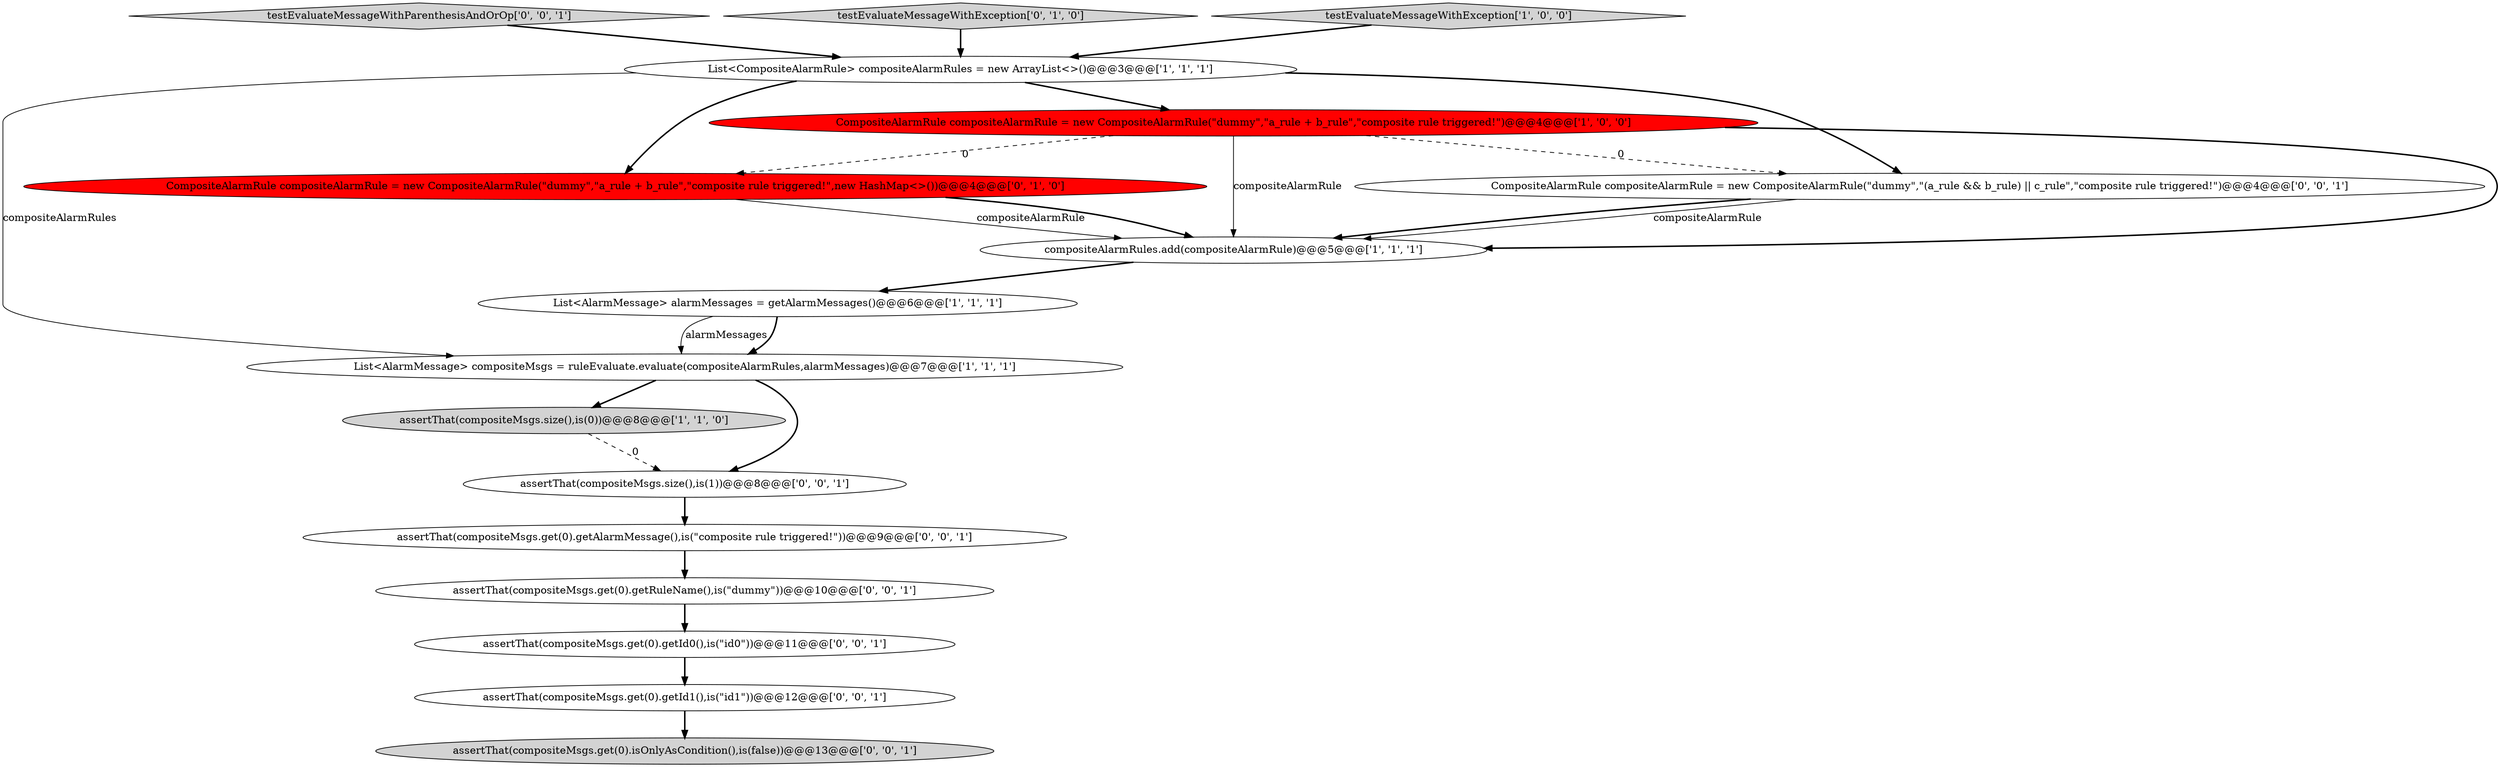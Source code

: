digraph {
4 [style = filled, label = "assertThat(compositeMsgs.size(),is(0))@@@8@@@['1', '1', '0']", fillcolor = lightgray, shape = ellipse image = "AAA0AAABBB1BBB"];
12 [style = filled, label = "assertThat(compositeMsgs.size(),is(1))@@@8@@@['0', '0', '1']", fillcolor = white, shape = ellipse image = "AAA0AAABBB3BBB"];
8 [style = filled, label = "CompositeAlarmRule compositeAlarmRule = new CompositeAlarmRule(\"dummy\",\"a_rule + b_rule\",\"composite rule triggered!\",new HashMap<>())@@@4@@@['0', '1', '0']", fillcolor = red, shape = ellipse image = "AAA1AAABBB2BBB"];
14 [style = filled, label = "assertThat(compositeMsgs.get(0).getId0(),is(\"id0\"))@@@11@@@['0', '0', '1']", fillcolor = white, shape = ellipse image = "AAA0AAABBB3BBB"];
15 [style = filled, label = "assertThat(compositeMsgs.get(0).getRuleName(),is(\"dummy\"))@@@10@@@['0', '0', '1']", fillcolor = white, shape = ellipse image = "AAA0AAABBB3BBB"];
0 [style = filled, label = "compositeAlarmRules.add(compositeAlarmRule)@@@5@@@['1', '1', '1']", fillcolor = white, shape = ellipse image = "AAA0AAABBB1BBB"];
16 [style = filled, label = "testEvaluateMessageWithParenthesisAndOrOp['0', '0', '1']", fillcolor = lightgray, shape = diamond image = "AAA0AAABBB3BBB"];
11 [style = filled, label = "CompositeAlarmRule compositeAlarmRule = new CompositeAlarmRule(\"dummy\",\"(a_rule && b_rule) || c_rule\",\"composite rule triggered!\")@@@4@@@['0', '0', '1']", fillcolor = white, shape = ellipse image = "AAA0AAABBB3BBB"];
13 [style = filled, label = "assertThat(compositeMsgs.get(0).getAlarmMessage(),is(\"composite rule triggered!\"))@@@9@@@['0', '0', '1']", fillcolor = white, shape = ellipse image = "AAA0AAABBB3BBB"];
1 [style = filled, label = "List<AlarmMessage> compositeMsgs = ruleEvaluate.evaluate(compositeAlarmRules,alarmMessages)@@@7@@@['1', '1', '1']", fillcolor = white, shape = ellipse image = "AAA0AAABBB1BBB"];
2 [style = filled, label = "List<CompositeAlarmRule> compositeAlarmRules = new ArrayList<>()@@@3@@@['1', '1', '1']", fillcolor = white, shape = ellipse image = "AAA0AAABBB1BBB"];
6 [style = filled, label = "List<AlarmMessage> alarmMessages = getAlarmMessages()@@@6@@@['1', '1', '1']", fillcolor = white, shape = ellipse image = "AAA0AAABBB1BBB"];
9 [style = filled, label = "assertThat(compositeMsgs.get(0).getId1(),is(\"id1\"))@@@12@@@['0', '0', '1']", fillcolor = white, shape = ellipse image = "AAA0AAABBB3BBB"];
10 [style = filled, label = "assertThat(compositeMsgs.get(0).isOnlyAsCondition(),is(false))@@@13@@@['0', '0', '1']", fillcolor = lightgray, shape = ellipse image = "AAA0AAABBB3BBB"];
7 [style = filled, label = "testEvaluateMessageWithException['0', '1', '0']", fillcolor = lightgray, shape = diamond image = "AAA0AAABBB2BBB"];
3 [style = filled, label = "CompositeAlarmRule compositeAlarmRule = new CompositeAlarmRule(\"dummy\",\"a_rule + b_rule\",\"composite rule triggered!\")@@@4@@@['1', '0', '0']", fillcolor = red, shape = ellipse image = "AAA1AAABBB1BBB"];
5 [style = filled, label = "testEvaluateMessageWithException['1', '0', '0']", fillcolor = lightgray, shape = diamond image = "AAA0AAABBB1BBB"];
1->4 [style = bold, label=""];
3->0 [style = solid, label="compositeAlarmRule"];
15->14 [style = bold, label=""];
0->6 [style = bold, label=""];
2->3 [style = bold, label=""];
6->1 [style = solid, label="alarmMessages"];
9->10 [style = bold, label=""];
16->2 [style = bold, label=""];
8->0 [style = solid, label="compositeAlarmRule"];
3->0 [style = bold, label=""];
4->12 [style = dashed, label="0"];
8->0 [style = bold, label=""];
6->1 [style = bold, label=""];
12->13 [style = bold, label=""];
5->2 [style = bold, label=""];
11->0 [style = bold, label=""];
2->1 [style = solid, label="compositeAlarmRules"];
7->2 [style = bold, label=""];
1->12 [style = bold, label=""];
3->8 [style = dashed, label="0"];
14->9 [style = bold, label=""];
13->15 [style = bold, label=""];
2->11 [style = bold, label=""];
3->11 [style = dashed, label="0"];
11->0 [style = solid, label="compositeAlarmRule"];
2->8 [style = bold, label=""];
}
